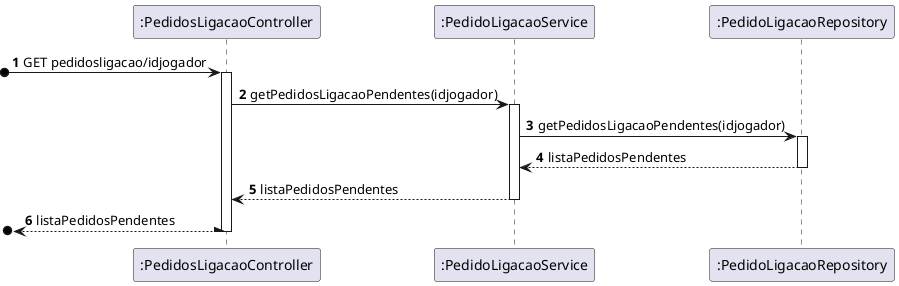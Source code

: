 ﻿@startuml
autonumber

participant ":PedidosLigacaoController" as CONTROLLER
participant ":PedidoLigacaoService" as SERVICE
participant ":PedidoLigacaoRepository" as REPOSITORY

?o-> CONTROLLER : GET pedidosligacao/idjogador
activate CONTROLLER
    CONTROLLER -> SERVICE : getPedidosLigacaoPendentes(idjogador)
    activate SERVICE
        SERVICE -> REPOSITORY : getPedidosLigacaoPendentes(idjogador)
            activate REPOSITORY
                REPOSITORY --> SERVICE : listaPedidosPendentes
            deactivate REPOSITORY
            SERVICE --> CONTROLLER : listaPedidosPendentes
    deactivate SERVICE
    [o<--\ CONTROLLER : listaPedidosPendentes
deactivate CONTROLLER

@enduml
